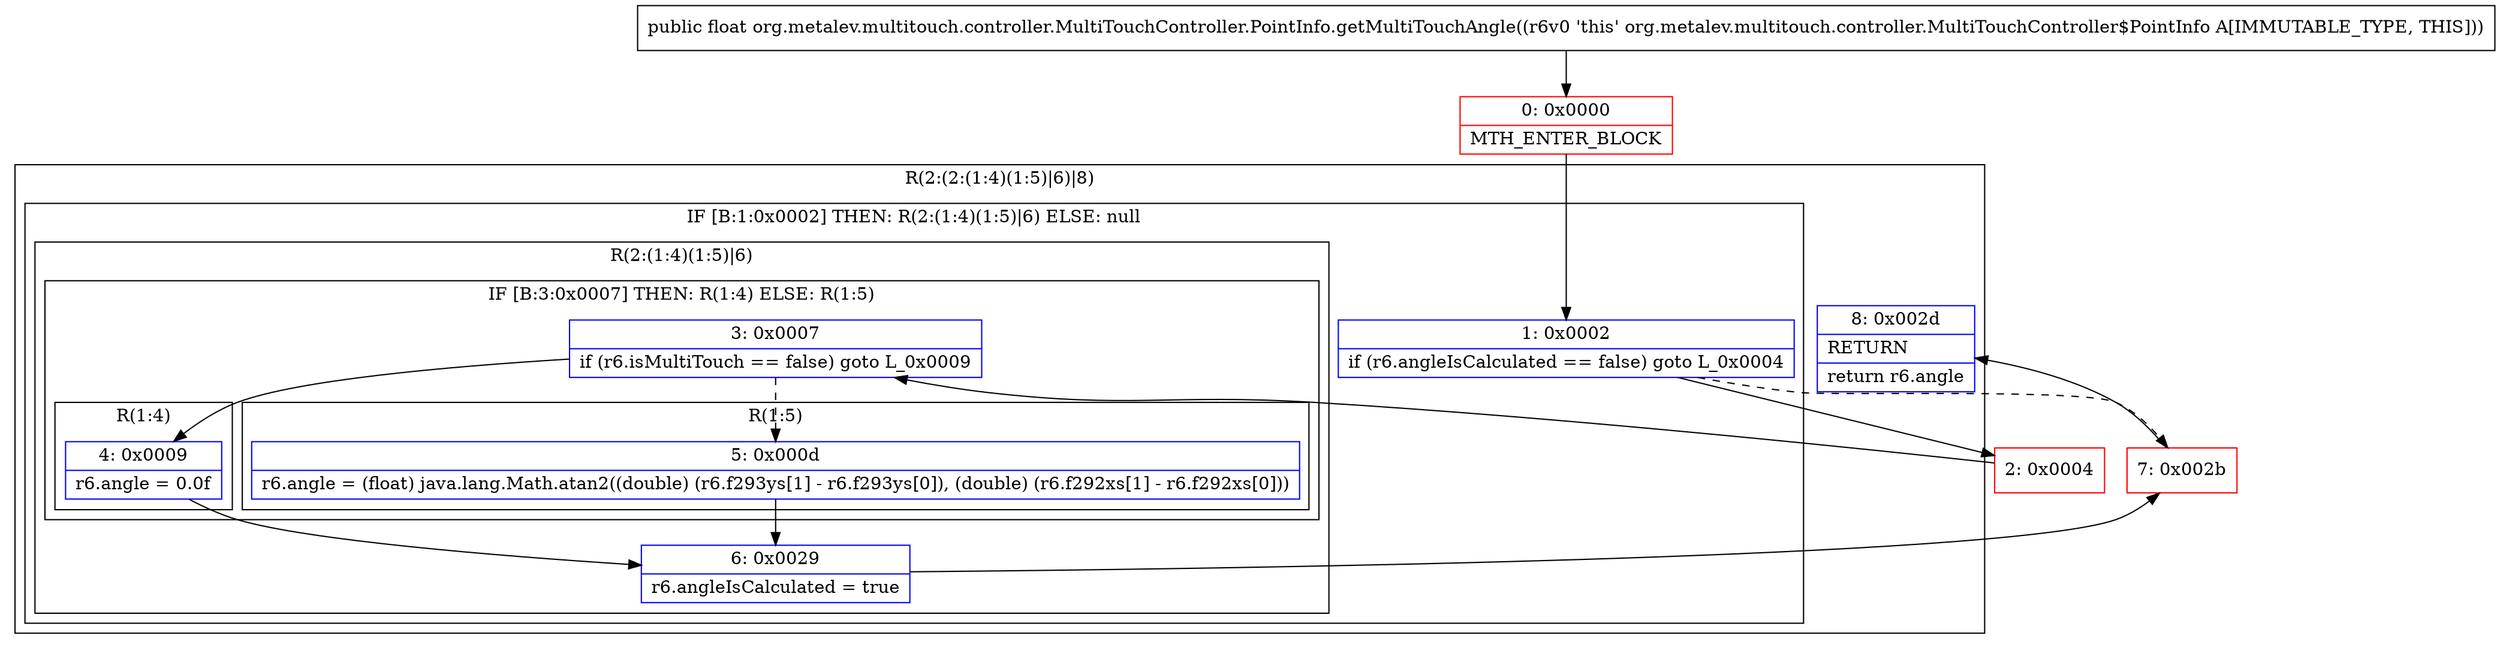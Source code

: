 digraph "CFG fororg.metalev.multitouch.controller.MultiTouchController.PointInfo.getMultiTouchAngle()F" {
subgraph cluster_Region_1435972803 {
label = "R(2:(2:(1:4)(1:5)|6)|8)";
node [shape=record,color=blue];
subgraph cluster_IfRegion_1448381187 {
label = "IF [B:1:0x0002] THEN: R(2:(1:4)(1:5)|6) ELSE: null";
node [shape=record,color=blue];
Node_1 [shape=record,label="{1\:\ 0x0002|if (r6.angleIsCalculated == false) goto L_0x0004\l}"];
subgraph cluster_Region_487074795 {
label = "R(2:(1:4)(1:5)|6)";
node [shape=record,color=blue];
subgraph cluster_IfRegion_1270720935 {
label = "IF [B:3:0x0007] THEN: R(1:4) ELSE: R(1:5)";
node [shape=record,color=blue];
Node_3 [shape=record,label="{3\:\ 0x0007|if (r6.isMultiTouch == false) goto L_0x0009\l}"];
subgraph cluster_Region_669035839 {
label = "R(1:4)";
node [shape=record,color=blue];
Node_4 [shape=record,label="{4\:\ 0x0009|r6.angle = 0.0f\l}"];
}
subgraph cluster_Region_1428039251 {
label = "R(1:5)";
node [shape=record,color=blue];
Node_5 [shape=record,label="{5\:\ 0x000d|r6.angle = (float) java.lang.Math.atan2((double) (r6.f293ys[1] \- r6.f293ys[0]), (double) (r6.f292xs[1] \- r6.f292xs[0]))\l}"];
}
}
Node_6 [shape=record,label="{6\:\ 0x0029|r6.angleIsCalculated = true\l}"];
}
}
Node_8 [shape=record,label="{8\:\ 0x002d|RETURN\l|return r6.angle\l}"];
}
Node_0 [shape=record,color=red,label="{0\:\ 0x0000|MTH_ENTER_BLOCK\l}"];
Node_2 [shape=record,color=red,label="{2\:\ 0x0004}"];
Node_7 [shape=record,color=red,label="{7\:\ 0x002b}"];
MethodNode[shape=record,label="{public float org.metalev.multitouch.controller.MultiTouchController.PointInfo.getMultiTouchAngle((r6v0 'this' org.metalev.multitouch.controller.MultiTouchController$PointInfo A[IMMUTABLE_TYPE, THIS])) }"];
MethodNode -> Node_0;
Node_1 -> Node_2;
Node_1 -> Node_7[style=dashed];
Node_3 -> Node_4;
Node_3 -> Node_5[style=dashed];
Node_4 -> Node_6;
Node_5 -> Node_6;
Node_6 -> Node_7;
Node_0 -> Node_1;
Node_2 -> Node_3;
Node_7 -> Node_8;
}

